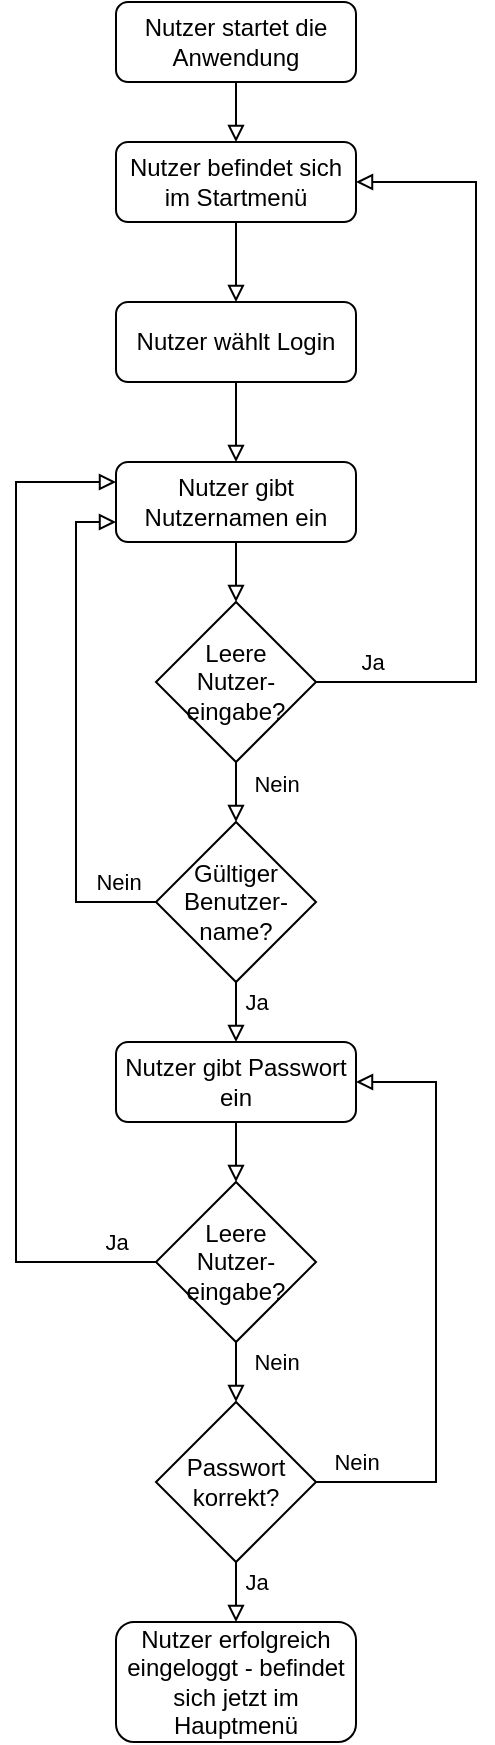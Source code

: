 <mxfile version="24.5.5" type="device">
  <diagram id="C5RBs43oDa-KdzZeNtuy" name="Page-1">
    <mxGraphModel dx="1386" dy="751" grid="1" gridSize="10" guides="1" tooltips="1" connect="1" arrows="1" fold="1" page="1" pageScale="1" pageWidth="827" pageHeight="1169" math="0" shadow="0">
      <root>
        <mxCell id="WIyWlLk6GJQsqaUBKTNV-0" />
        <mxCell id="WIyWlLk6GJQsqaUBKTNV-1" parent="WIyWlLk6GJQsqaUBKTNV-0" />
        <mxCell id="5ggtqdsi0-EkxseF98Yy-7" style="edgeStyle=orthogonalEdgeStyle;rounded=0;orthogonalLoop=1;jettySize=auto;html=1;exitX=0.5;exitY=1;exitDx=0;exitDy=0;entryX=0.5;entryY=0;entryDx=0;entryDy=0;endArrow=block;endFill=0;" parent="WIyWlLk6GJQsqaUBKTNV-1" source="WIyWlLk6GJQsqaUBKTNV-3" target="5ggtqdsi0-EkxseF98Yy-0" edge="1">
          <mxGeometry relative="1" as="geometry" />
        </mxCell>
        <mxCell id="WIyWlLk6GJQsqaUBKTNV-3" value="Nutzer befindet sich im Startmenü" style="rounded=1;whiteSpace=wrap;html=1;fontSize=12;glass=0;strokeWidth=1;shadow=0;" parent="WIyWlLk6GJQsqaUBKTNV-1" vertex="1">
          <mxGeometry x="160" y="80" width="120" height="40" as="geometry" />
        </mxCell>
        <mxCell id="5ggtqdsi0-EkxseF98Yy-8" style="edgeStyle=orthogonalEdgeStyle;shape=connector;rounded=0;orthogonalLoop=1;jettySize=auto;html=1;exitX=0.5;exitY=1;exitDx=0;exitDy=0;entryX=0.5;entryY=0;entryDx=0;entryDy=0;labelBackgroundColor=default;strokeColor=default;fontFamily=Helvetica;fontSize=11;fontColor=default;endArrow=block;endFill=0;" parent="WIyWlLk6GJQsqaUBKTNV-1" source="5ggtqdsi0-EkxseF98Yy-0" target="5ggtqdsi0-EkxseF98Yy-1" edge="1">
          <mxGeometry relative="1" as="geometry" />
        </mxCell>
        <mxCell id="5ggtqdsi0-EkxseF98Yy-0" value="Nutzer wählt Login" style="rounded=1;whiteSpace=wrap;html=1;fontSize=12;glass=0;strokeWidth=1;shadow=0;" parent="WIyWlLk6GJQsqaUBKTNV-1" vertex="1">
          <mxGeometry x="160" y="160" width="120" height="40" as="geometry" />
        </mxCell>
        <mxCell id="5ggtqdsi0-EkxseF98Yy-6" style="edgeStyle=orthogonalEdgeStyle;rounded=0;orthogonalLoop=1;jettySize=auto;html=1;exitX=0.5;exitY=1;exitDx=0;exitDy=0;endArrow=block;endFill=0;" parent="WIyWlLk6GJQsqaUBKTNV-1" source="5ggtqdsi0-EkxseF98Yy-1" target="5ggtqdsi0-EkxseF98Yy-5" edge="1">
          <mxGeometry relative="1" as="geometry" />
        </mxCell>
        <mxCell id="5ggtqdsi0-EkxseF98Yy-1" value="Nutzer gibt Nutzernamen ein" style="rounded=1;whiteSpace=wrap;html=1;fontSize=12;glass=0;strokeWidth=1;shadow=0;" parent="WIyWlLk6GJQsqaUBKTNV-1" vertex="1">
          <mxGeometry x="160" y="240" width="120" height="40" as="geometry" />
        </mxCell>
        <mxCell id="5ggtqdsi0-EkxseF98Yy-11" style="edgeStyle=orthogonalEdgeStyle;shape=connector;rounded=0;orthogonalLoop=1;jettySize=auto;html=1;exitX=1;exitY=0.5;exitDx=0;exitDy=0;entryX=1;entryY=0.5;entryDx=0;entryDy=0;labelBackgroundColor=default;strokeColor=default;fontFamily=Helvetica;fontSize=11;fontColor=default;endArrow=block;endFill=0;" parent="WIyWlLk6GJQsqaUBKTNV-1" source="5ggtqdsi0-EkxseF98Yy-5" target="WIyWlLk6GJQsqaUBKTNV-3" edge="1">
          <mxGeometry relative="1" as="geometry">
            <Array as="points">
              <mxPoint x="340" y="350" />
              <mxPoint x="340" y="100" />
            </Array>
          </mxGeometry>
        </mxCell>
        <mxCell id="5ggtqdsi0-EkxseF98Yy-12" value="Ja" style="edgeLabel;html=1;align=center;verticalAlign=middle;resizable=0;points=[];fontSize=11;fontFamily=Helvetica;fontColor=default;" parent="5ggtqdsi0-EkxseF98Yy-11" vertex="1" connectable="0">
          <mxGeometry x="-0.859" y="1" relative="1" as="geometry">
            <mxPoint y="-9" as="offset" />
          </mxGeometry>
        </mxCell>
        <mxCell id="5ggtqdsi0-EkxseF98Yy-14" style="edgeStyle=orthogonalEdgeStyle;shape=connector;rounded=0;orthogonalLoop=1;jettySize=auto;html=1;exitX=0.5;exitY=1;exitDx=0;exitDy=0;labelBackgroundColor=default;strokeColor=default;fontFamily=Helvetica;fontSize=11;fontColor=default;endArrow=block;endFill=0;entryX=0.5;entryY=0;entryDx=0;entryDy=0;" parent="WIyWlLk6GJQsqaUBKTNV-1" source="5ggtqdsi0-EkxseF98Yy-5" target="5ggtqdsi0-EkxseF98Yy-13" edge="1">
          <mxGeometry relative="1" as="geometry">
            <mxPoint x="220" y="410" as="targetPoint" />
            <Array as="points" />
          </mxGeometry>
        </mxCell>
        <mxCell id="5ggtqdsi0-EkxseF98Yy-15" value="Nein" style="edgeLabel;html=1;align=center;verticalAlign=middle;resizable=0;points=[];fontSize=11;fontFamily=Helvetica;fontColor=default;" parent="5ggtqdsi0-EkxseF98Yy-14" vertex="1" connectable="0">
          <mxGeometry x="0.305" y="1" relative="1" as="geometry">
            <mxPoint x="19" y="-9" as="offset" />
          </mxGeometry>
        </mxCell>
        <mxCell id="5ggtqdsi0-EkxseF98Yy-5" value="Leere&lt;br&gt;Nutzer-eingabe?" style="rhombus;whiteSpace=wrap;html=1;" parent="WIyWlLk6GJQsqaUBKTNV-1" vertex="1">
          <mxGeometry x="180" y="310" width="80" height="80" as="geometry" />
        </mxCell>
        <mxCell id="5ggtqdsi0-EkxseF98Yy-10" style="edgeStyle=orthogonalEdgeStyle;shape=connector;rounded=0;orthogonalLoop=1;jettySize=auto;html=1;exitX=0.5;exitY=1;exitDx=0;exitDy=0;entryX=0.5;entryY=0;entryDx=0;entryDy=0;labelBackgroundColor=default;strokeColor=default;fontFamily=Helvetica;fontSize=11;fontColor=default;endArrow=block;endFill=0;" parent="WIyWlLk6GJQsqaUBKTNV-1" source="5ggtqdsi0-EkxseF98Yy-9" target="WIyWlLk6GJQsqaUBKTNV-3" edge="1">
          <mxGeometry relative="1" as="geometry" />
        </mxCell>
        <mxCell id="5ggtqdsi0-EkxseF98Yy-9" value="Nutzer startet die&lt;br&gt;Anwendung" style="rounded=1;whiteSpace=wrap;html=1;fontSize=12;glass=0;strokeWidth=1;shadow=0;" parent="WIyWlLk6GJQsqaUBKTNV-1" vertex="1">
          <mxGeometry x="160" y="10" width="120" height="40" as="geometry" />
        </mxCell>
        <mxCell id="5ggtqdsi0-EkxseF98Yy-16" style="edgeStyle=orthogonalEdgeStyle;shape=connector;rounded=0;orthogonalLoop=1;jettySize=auto;html=1;exitX=0;exitY=0.5;exitDx=0;exitDy=0;entryX=0;entryY=0.75;entryDx=0;entryDy=0;labelBackgroundColor=default;strokeColor=default;fontFamily=Helvetica;fontSize=11;fontColor=default;endArrow=block;endFill=0;" parent="WIyWlLk6GJQsqaUBKTNV-1" source="5ggtqdsi0-EkxseF98Yy-13" target="5ggtqdsi0-EkxseF98Yy-1" edge="1">
          <mxGeometry relative="1" as="geometry" />
        </mxCell>
        <mxCell id="5ggtqdsi0-EkxseF98Yy-17" value="Nein" style="edgeLabel;html=1;align=center;verticalAlign=middle;resizable=0;points=[];fontSize=11;fontFamily=Helvetica;fontColor=default;" parent="5ggtqdsi0-EkxseF98Yy-16" vertex="1" connectable="0">
          <mxGeometry x="-0.91" y="-1" relative="1" as="geometry">
            <mxPoint x="-8" y="-9" as="offset" />
          </mxGeometry>
        </mxCell>
        <mxCell id="5ggtqdsi0-EkxseF98Yy-20" style="edgeStyle=orthogonalEdgeStyle;shape=connector;rounded=0;orthogonalLoop=1;jettySize=auto;html=1;exitX=0.5;exitY=1;exitDx=0;exitDy=0;entryX=0.5;entryY=0;entryDx=0;entryDy=0;labelBackgroundColor=default;strokeColor=default;fontFamily=Helvetica;fontSize=11;fontColor=default;endArrow=block;endFill=0;" parent="WIyWlLk6GJQsqaUBKTNV-1" source="5ggtqdsi0-EkxseF98Yy-13" target="5ggtqdsi0-EkxseF98Yy-19" edge="1">
          <mxGeometry relative="1" as="geometry" />
        </mxCell>
        <mxCell id="FFumNMEUT9IKbGBjh_ky-1" value="Ja" style="edgeLabel;html=1;align=center;verticalAlign=middle;resizable=0;points=[];" vertex="1" connectable="0" parent="5ggtqdsi0-EkxseF98Yy-20">
          <mxGeometry x="-0.667" y="4" relative="1" as="geometry">
            <mxPoint x="6" y="5" as="offset" />
          </mxGeometry>
        </mxCell>
        <mxCell id="5ggtqdsi0-EkxseF98Yy-13" value="Gültiger Benutzer-name?" style="rhombus;whiteSpace=wrap;html=1;" parent="WIyWlLk6GJQsqaUBKTNV-1" vertex="1">
          <mxGeometry x="180" y="420" width="80" height="80" as="geometry" />
        </mxCell>
        <mxCell id="5ggtqdsi0-EkxseF98Yy-22" style="edgeStyle=orthogonalEdgeStyle;shape=connector;rounded=0;orthogonalLoop=1;jettySize=auto;html=1;exitX=0.5;exitY=1;exitDx=0;exitDy=0;entryX=0.5;entryY=0;entryDx=0;entryDy=0;labelBackgroundColor=default;strokeColor=default;fontFamily=Helvetica;fontSize=11;fontColor=default;endArrow=block;endFill=0;" parent="WIyWlLk6GJQsqaUBKTNV-1" source="5ggtqdsi0-EkxseF98Yy-19" target="5ggtqdsi0-EkxseF98Yy-21" edge="1">
          <mxGeometry relative="1" as="geometry" />
        </mxCell>
        <mxCell id="5ggtqdsi0-EkxseF98Yy-19" value="Nutzer gibt Passwort ein" style="rounded=1;whiteSpace=wrap;html=1;fontSize=12;glass=0;strokeWidth=1;shadow=0;" parent="WIyWlLk6GJQsqaUBKTNV-1" vertex="1">
          <mxGeometry x="160" y="530" width="120" height="40" as="geometry" />
        </mxCell>
        <mxCell id="5ggtqdsi0-EkxseF98Yy-23" style="edgeStyle=orthogonalEdgeStyle;shape=connector;rounded=0;orthogonalLoop=1;jettySize=auto;html=1;exitX=0;exitY=0.5;exitDx=0;exitDy=0;entryX=0;entryY=0.25;entryDx=0;entryDy=0;labelBackgroundColor=default;strokeColor=default;fontFamily=Helvetica;fontSize=11;fontColor=default;endArrow=block;endFill=0;" parent="WIyWlLk6GJQsqaUBKTNV-1" source="5ggtqdsi0-EkxseF98Yy-21" target="5ggtqdsi0-EkxseF98Yy-1" edge="1">
          <mxGeometry relative="1" as="geometry">
            <Array as="points">
              <mxPoint x="110" y="640" />
              <mxPoint x="110" y="250" />
            </Array>
          </mxGeometry>
        </mxCell>
        <mxCell id="5ggtqdsi0-EkxseF98Yy-24" value="Ja" style="edgeLabel;html=1;align=center;verticalAlign=middle;resizable=0;points=[];fontSize=11;fontFamily=Helvetica;fontColor=default;" parent="5ggtqdsi0-EkxseF98Yy-23" vertex="1" connectable="0">
          <mxGeometry x="-0.938" y="-1" relative="1" as="geometry">
            <mxPoint x="-4" y="-9" as="offset" />
          </mxGeometry>
        </mxCell>
        <mxCell id="5ggtqdsi0-EkxseF98Yy-26" style="edgeStyle=orthogonalEdgeStyle;shape=connector;rounded=0;orthogonalLoop=1;jettySize=auto;html=1;exitX=0.5;exitY=1;exitDx=0;exitDy=0;entryX=0.5;entryY=0;entryDx=0;entryDy=0;labelBackgroundColor=default;strokeColor=default;fontFamily=Helvetica;fontSize=11;fontColor=default;endArrow=block;endFill=0;" parent="WIyWlLk6GJQsqaUBKTNV-1" source="5ggtqdsi0-EkxseF98Yy-21" target="5ggtqdsi0-EkxseF98Yy-25" edge="1">
          <mxGeometry relative="1" as="geometry" />
        </mxCell>
        <mxCell id="FFumNMEUT9IKbGBjh_ky-0" value="Nein" style="edgeLabel;html=1;align=center;verticalAlign=middle;resizable=0;points=[];" vertex="1" connectable="0" parent="5ggtqdsi0-EkxseF98Yy-26">
          <mxGeometry x="-0.6" y="1" relative="1" as="geometry">
            <mxPoint x="19" y="4" as="offset" />
          </mxGeometry>
        </mxCell>
        <mxCell id="5ggtqdsi0-EkxseF98Yy-21" value="Leere&lt;br&gt;Nutzer-eingabe?" style="rhombus;whiteSpace=wrap;html=1;" parent="WIyWlLk6GJQsqaUBKTNV-1" vertex="1">
          <mxGeometry x="180" y="600" width="80" height="80" as="geometry" />
        </mxCell>
        <mxCell id="5ggtqdsi0-EkxseF98Yy-27" style="edgeStyle=orthogonalEdgeStyle;shape=connector;rounded=0;orthogonalLoop=1;jettySize=auto;html=1;exitX=1;exitY=0.5;exitDx=0;exitDy=0;entryX=1;entryY=0.5;entryDx=0;entryDy=0;labelBackgroundColor=default;strokeColor=default;fontFamily=Helvetica;fontSize=11;fontColor=default;endArrow=block;endFill=0;" parent="WIyWlLk6GJQsqaUBKTNV-1" source="5ggtqdsi0-EkxseF98Yy-25" target="5ggtqdsi0-EkxseF98Yy-19" edge="1">
          <mxGeometry relative="1" as="geometry">
            <Array as="points">
              <mxPoint x="320" y="750" />
              <mxPoint x="320" y="550" />
            </Array>
          </mxGeometry>
        </mxCell>
        <mxCell id="5ggtqdsi0-EkxseF98Yy-28" value="Nein" style="edgeLabel;html=1;align=center;verticalAlign=middle;resizable=0;points=[];fontSize=11;fontFamily=Helvetica;fontColor=default;" parent="5ggtqdsi0-EkxseF98Yy-27" vertex="1" connectable="0">
          <mxGeometry x="-0.906" y="2" relative="1" as="geometry">
            <mxPoint x="6" y="-8" as="offset" />
          </mxGeometry>
        </mxCell>
        <mxCell id="5ggtqdsi0-EkxseF98Yy-30" style="edgeStyle=orthogonalEdgeStyle;shape=connector;rounded=0;orthogonalLoop=1;jettySize=auto;html=1;exitX=0.5;exitY=1;exitDx=0;exitDy=0;entryX=0.5;entryY=0;entryDx=0;entryDy=0;labelBackgroundColor=default;strokeColor=default;fontFamily=Helvetica;fontSize=11;fontColor=default;endArrow=block;endFill=0;" parent="WIyWlLk6GJQsqaUBKTNV-1" source="5ggtqdsi0-EkxseF98Yy-25" target="5ggtqdsi0-EkxseF98Yy-29" edge="1">
          <mxGeometry relative="1" as="geometry" />
        </mxCell>
        <mxCell id="5ggtqdsi0-EkxseF98Yy-31" value="Ja" style="edgeLabel;html=1;align=center;verticalAlign=middle;resizable=0;points=[];fontSize=11;fontFamily=Helvetica;fontColor=default;" parent="5ggtqdsi0-EkxseF98Yy-30" vertex="1" connectable="0">
          <mxGeometry x="-0.351" y="3" relative="1" as="geometry">
            <mxPoint x="7" as="offset" />
          </mxGeometry>
        </mxCell>
        <mxCell id="5ggtqdsi0-EkxseF98Yy-25" value="Passwort korrekt?" style="rhombus;whiteSpace=wrap;html=1;" parent="WIyWlLk6GJQsqaUBKTNV-1" vertex="1">
          <mxGeometry x="180" y="710" width="80" height="80" as="geometry" />
        </mxCell>
        <mxCell id="5ggtqdsi0-EkxseF98Yy-29" value="Nutzer erfolgreich eingeloggt - befindet sich jetzt im Hauptmenü" style="rounded=1;whiteSpace=wrap;html=1;fontSize=12;glass=0;strokeWidth=1;shadow=0;" parent="WIyWlLk6GJQsqaUBKTNV-1" vertex="1">
          <mxGeometry x="160" y="820" width="120" height="60" as="geometry" />
        </mxCell>
      </root>
    </mxGraphModel>
  </diagram>
</mxfile>
